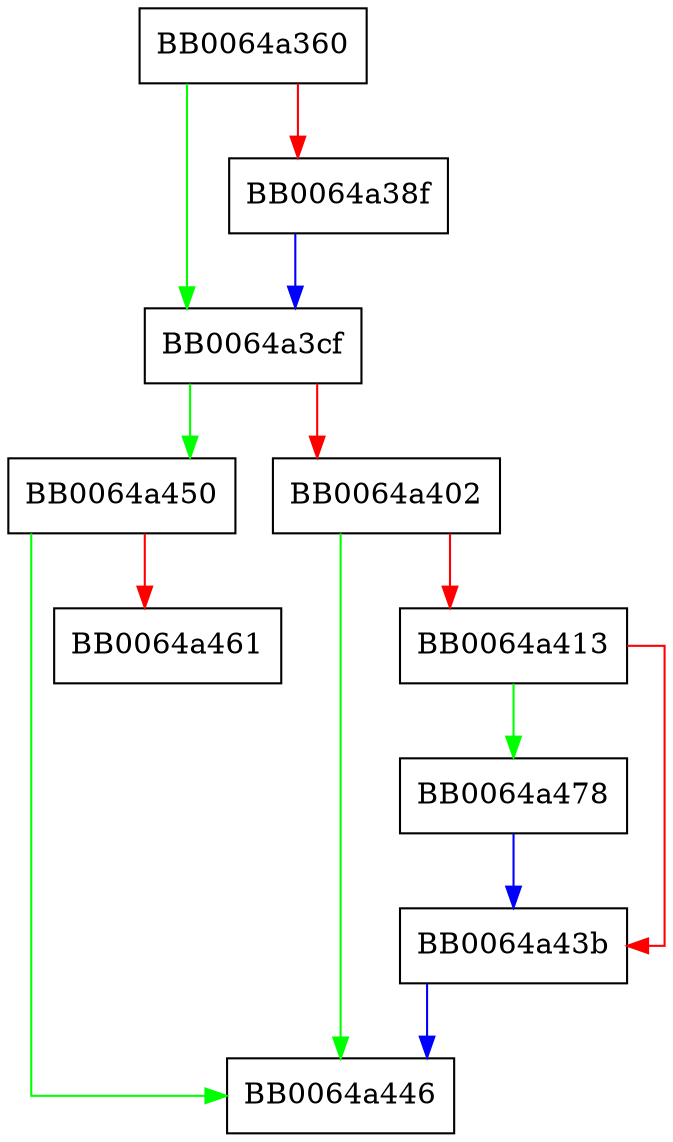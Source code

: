 digraph OSSL_STORE_ctrl {
  node [shape="box"];
  graph [splines=ortho];
  BB0064a360 -> BB0064a3cf [color="green"];
  BB0064a360 -> BB0064a38f [color="red"];
  BB0064a38f -> BB0064a3cf [color="blue"];
  BB0064a3cf -> BB0064a450 [color="green"];
  BB0064a3cf -> BB0064a402 [color="red"];
  BB0064a402 -> BB0064a446 [color="green"];
  BB0064a402 -> BB0064a413 [color="red"];
  BB0064a413 -> BB0064a478 [color="green"];
  BB0064a413 -> BB0064a43b [color="red"];
  BB0064a43b -> BB0064a446 [color="blue"];
  BB0064a450 -> BB0064a446 [color="green"];
  BB0064a450 -> BB0064a461 [color="red"];
  BB0064a478 -> BB0064a43b [color="blue"];
}